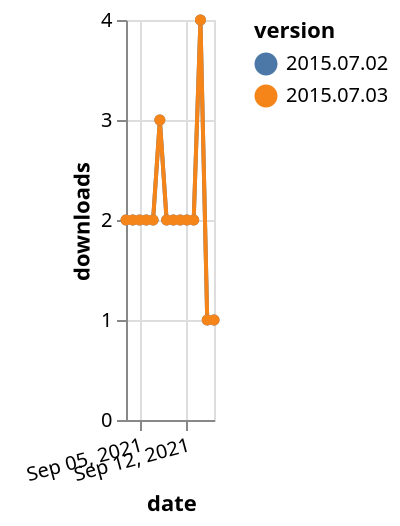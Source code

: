 {"$schema": "https://vega.github.io/schema/vega-lite/v5.json", "description": "A simple bar chart with embedded data.", "data": {"values": [{"date": "2021-09-03", "total": 3130, "delta": 2, "version": "2015.07.02"}, {"date": "2021-09-04", "total": 3132, "delta": 2, "version": "2015.07.02"}, {"date": "2021-09-05", "total": 3134, "delta": 2, "version": "2015.07.02"}, {"date": "2021-09-06", "total": 3136, "delta": 2, "version": "2015.07.02"}, {"date": "2021-09-07", "total": 3138, "delta": 2, "version": "2015.07.02"}, {"date": "2021-09-08", "total": 3141, "delta": 3, "version": "2015.07.02"}, {"date": "2021-09-09", "total": 3143, "delta": 2, "version": "2015.07.02"}, {"date": "2021-09-10", "total": 3145, "delta": 2, "version": "2015.07.02"}, {"date": "2021-09-11", "total": 3147, "delta": 2, "version": "2015.07.02"}, {"date": "2021-09-12", "total": 3149, "delta": 2, "version": "2015.07.02"}, {"date": "2021-09-13", "total": 3151, "delta": 2, "version": "2015.07.02"}, {"date": "2021-09-14", "total": 3155, "delta": 4, "version": "2015.07.02"}, {"date": "2021-09-15", "total": 3156, "delta": 1, "version": "2015.07.02"}, {"date": "2021-09-16", "total": 3157, "delta": 1, "version": "2015.07.02"}, {"date": "2021-09-03", "total": 2335, "delta": 2, "version": "2015.07.03"}, {"date": "2021-09-04", "total": 2337, "delta": 2, "version": "2015.07.03"}, {"date": "2021-09-05", "total": 2339, "delta": 2, "version": "2015.07.03"}, {"date": "2021-09-06", "total": 2341, "delta": 2, "version": "2015.07.03"}, {"date": "2021-09-07", "total": 2343, "delta": 2, "version": "2015.07.03"}, {"date": "2021-09-08", "total": 2346, "delta": 3, "version": "2015.07.03"}, {"date": "2021-09-09", "total": 2348, "delta": 2, "version": "2015.07.03"}, {"date": "2021-09-10", "total": 2350, "delta": 2, "version": "2015.07.03"}, {"date": "2021-09-11", "total": 2352, "delta": 2, "version": "2015.07.03"}, {"date": "2021-09-12", "total": 2354, "delta": 2, "version": "2015.07.03"}, {"date": "2021-09-13", "total": 2356, "delta": 2, "version": "2015.07.03"}, {"date": "2021-09-14", "total": 2360, "delta": 4, "version": "2015.07.03"}, {"date": "2021-09-15", "total": 2361, "delta": 1, "version": "2015.07.03"}, {"date": "2021-09-16", "total": 2362, "delta": 1, "version": "2015.07.03"}]}, "width": "container", "mark": {"type": "line", "point": {"filled": true}}, "encoding": {"x": {"field": "date", "type": "temporal", "timeUnit": "yearmonthdate", "title": "date", "axis": {"labelAngle": -15}}, "y": {"field": "delta", "type": "quantitative", "title": "downloads"}, "color": {"field": "version", "type": "nominal"}, "tooltip": {"field": "delta"}}}